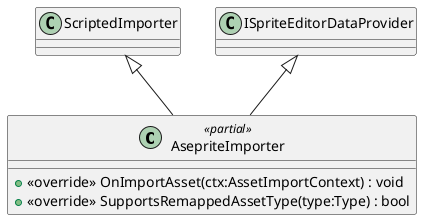 @startuml
class AsepriteImporter <<partial>> {
    + <<override>> OnImportAsset(ctx:AssetImportContext) : void
    + <<override>> SupportsRemappedAssetType(type:Type) : bool
}
ScriptedImporter <|-- AsepriteImporter
ISpriteEditorDataProvider <|-- AsepriteImporter
@enduml

